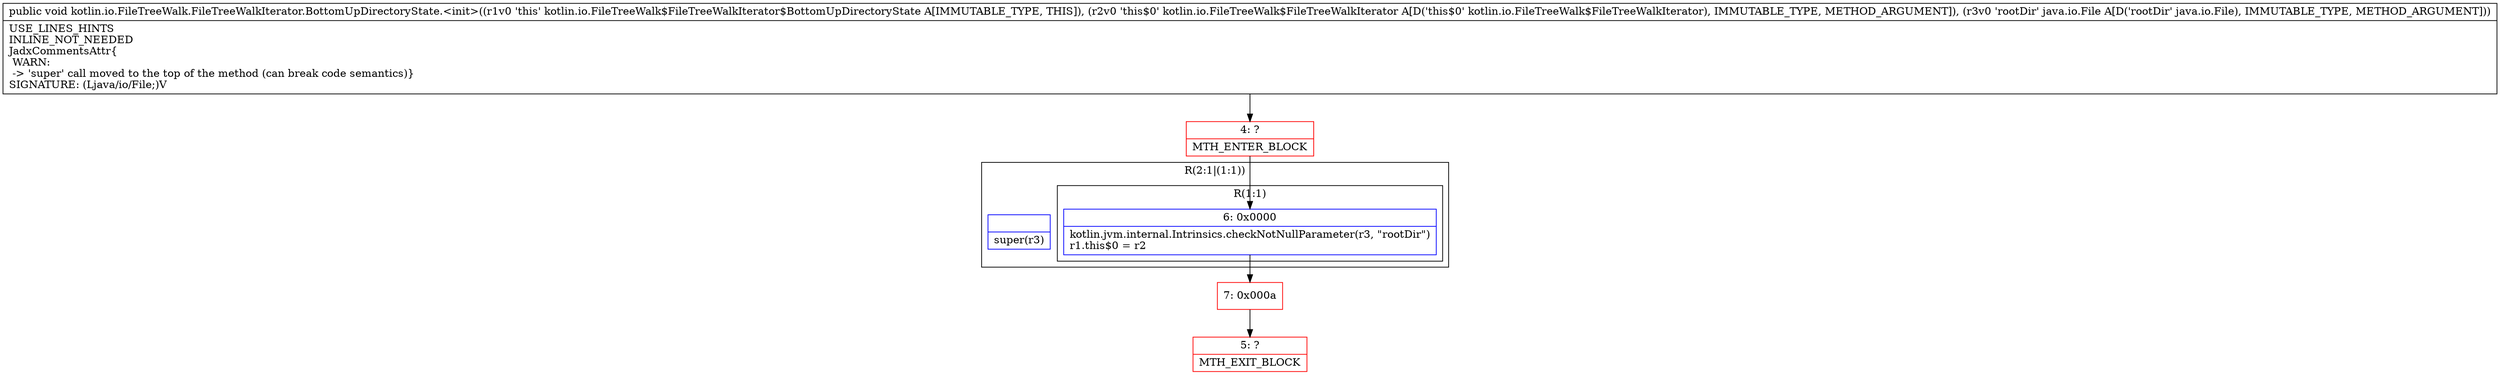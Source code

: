 digraph "CFG forkotlin.io.FileTreeWalk.FileTreeWalkIterator.BottomUpDirectoryState.\<init\>(Lkotlin\/io\/FileTreeWalk$FileTreeWalkIterator;Ljava\/io\/File;)V" {
subgraph cluster_Region_1499214238 {
label = "R(2:1|(1:1))";
node [shape=record,color=blue];
Node_InsnContainer_1798011127 [shape=record,label="{|super(r3)\l}"];
subgraph cluster_Region_1060762929 {
label = "R(1:1)";
node [shape=record,color=blue];
Node_6 [shape=record,label="{6\:\ 0x0000|kotlin.jvm.internal.Intrinsics.checkNotNullParameter(r3, \"rootDir\")\lr1.this$0 = r2\l}"];
}
}
Node_4 [shape=record,color=red,label="{4\:\ ?|MTH_ENTER_BLOCK\l}"];
Node_7 [shape=record,color=red,label="{7\:\ 0x000a}"];
Node_5 [shape=record,color=red,label="{5\:\ ?|MTH_EXIT_BLOCK\l}"];
MethodNode[shape=record,label="{public void kotlin.io.FileTreeWalk.FileTreeWalkIterator.BottomUpDirectoryState.\<init\>((r1v0 'this' kotlin.io.FileTreeWalk$FileTreeWalkIterator$BottomUpDirectoryState A[IMMUTABLE_TYPE, THIS]), (r2v0 'this$0' kotlin.io.FileTreeWalk$FileTreeWalkIterator A[D('this$0' kotlin.io.FileTreeWalk$FileTreeWalkIterator), IMMUTABLE_TYPE, METHOD_ARGUMENT]), (r3v0 'rootDir' java.io.File A[D('rootDir' java.io.File), IMMUTABLE_TYPE, METHOD_ARGUMENT]))  | USE_LINES_HINTS\lINLINE_NOT_NEEDED\lJadxCommentsAttr\{\l WARN: \l \-\> 'super' call moved to the top of the method (can break code semantics)\}\lSIGNATURE: (Ljava\/io\/File;)V\l}"];
MethodNode -> Node_4;Node_6 -> Node_7;
Node_4 -> Node_6;
Node_7 -> Node_5;
}

